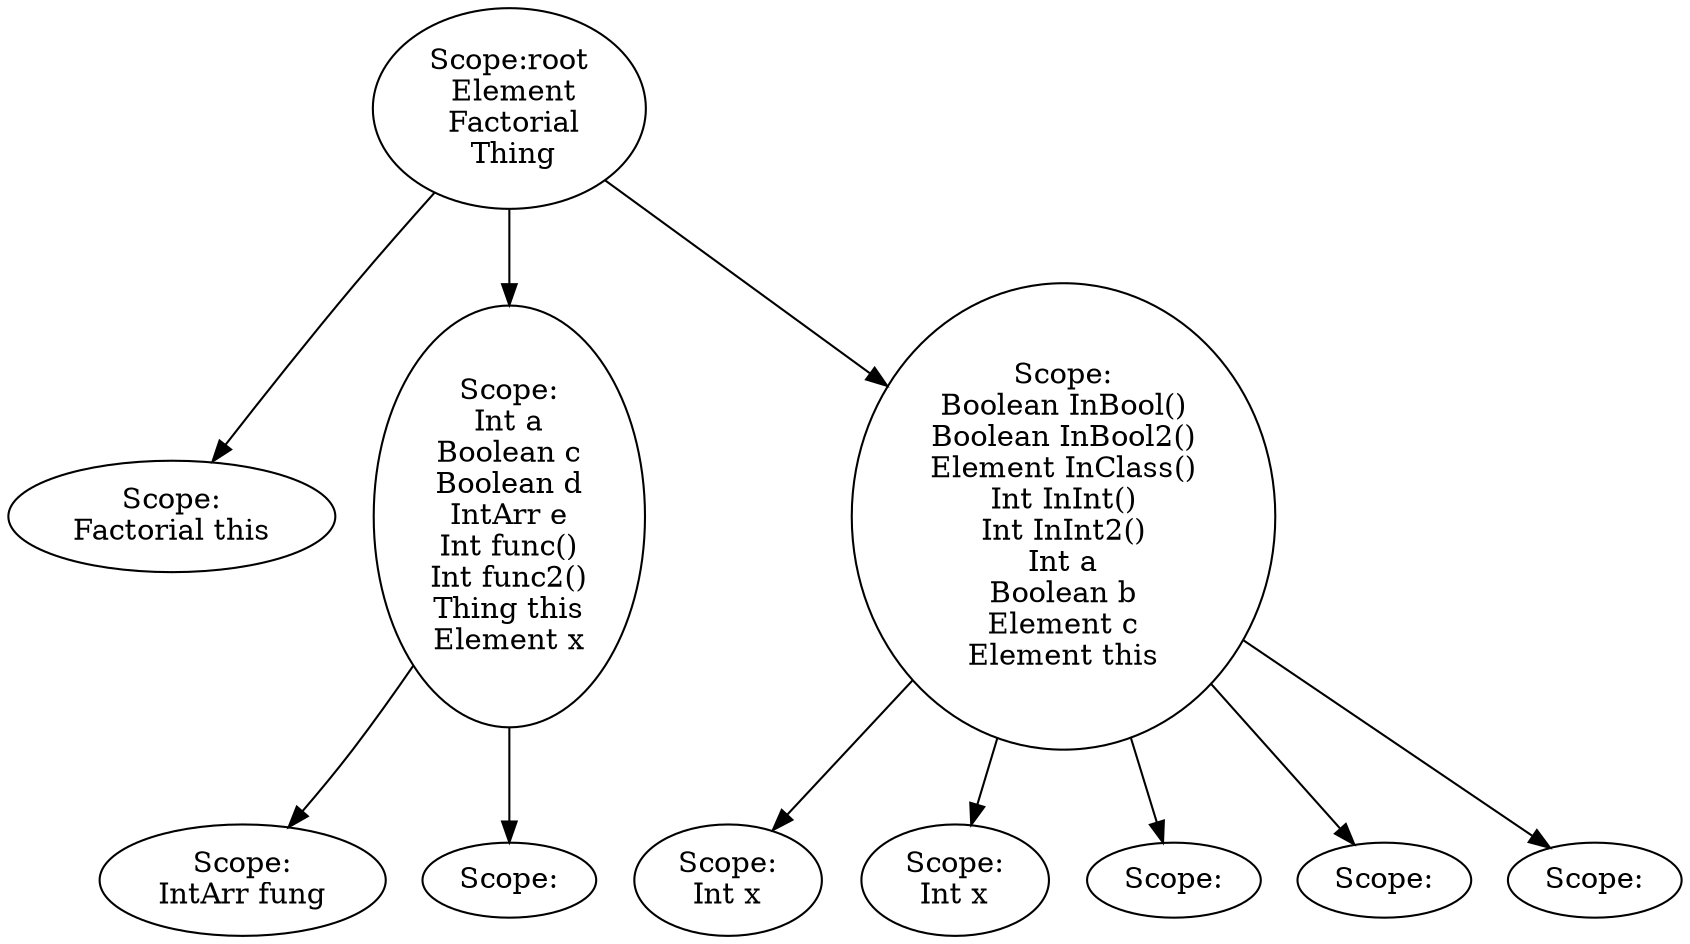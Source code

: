 digraph {
n0 [label="Scope:root
 Element
 Factorial
 Thing
"];
n1 [label="Scope:
Factorial this
"];
n0 -> n1
n2 [label="Scope:
Int a
Boolean c
Boolean d
IntArr e
Int func()
Int func2()
Thing this
Element x
"];
n3 [label="Scope:
IntArr fung
"];
n2 -> n3
n4 [label="Scope:
"];
n2 -> n4
n0 -> n2
n5 [label="Scope:
Boolean InBool()
Boolean InBool2()
Element InClass()
Int InInt()
Int InInt2()
Int a
Boolean b
Element c
Element this
"];
n6 [label="Scope:
Int x
"];
n5 -> n6
n7 [label="Scope:
Int x
"];
n5 -> n7
n8 [label="Scope:
"];
n5 -> n8
n9 [label="Scope:
"];
n5 -> n9
n10 [label="Scope:
"];
n5 -> n10
n0 -> n5
}
